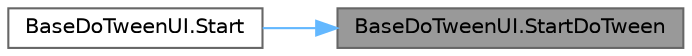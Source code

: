 digraph "BaseDoTweenUI.StartDoTween"
{
 // LATEX_PDF_SIZE
  bgcolor="transparent";
  edge [fontname=Helvetica,fontsize=10,labelfontname=Helvetica,labelfontsize=10];
  node [fontname=Helvetica,fontsize=10,shape=box,height=0.2,width=0.4];
  rankdir="RL";
  Node1 [id="Node000001",label="BaseDoTweenUI.StartDoTween",height=0.2,width=0.4,color="gray40", fillcolor="grey60", style="filled", fontcolor="black",tooltip="DOTweenを再生開始する"];
  Node1 -> Node2 [id="edge1_Node000001_Node000002",dir="back",color="steelblue1",style="solid",tooltip=" "];
  Node2 [id="Node000002",label="BaseDoTweenUI.Start",height=0.2,width=0.4,color="grey40", fillcolor="white", style="filled",URL="$class_base_do_tween_u_i.html#a6ac67cc9aa071a70a59970f63de520f1",tooltip=" "];
}
